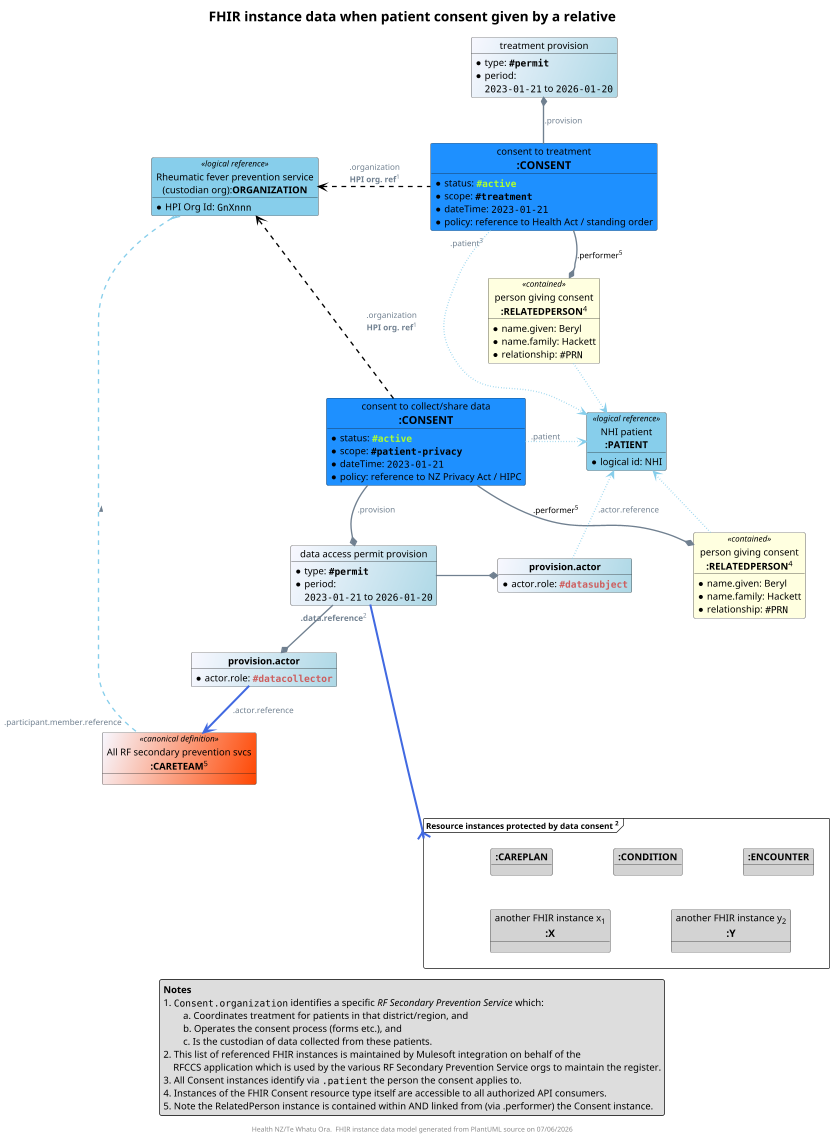 @startuml obj-FHIR-data-consent-givenonbehalf

top to bottom direction
skinparam dpi 200
allow_mixing
scale 400 width

skinparam ActivityDiamondBackgroundColor #RoyalBlue
skinparam ArrowColor #SlateGrey   
skinparam ArrowFontColor #RoyalBlue
skinparam ArrowFontColor #SlateGrey  
skinparam ArrowFontSize 12
skinparam ArrowMessageAlignment left
skinparam BoxPadding 10
skinparam linetype ortho
skinparam nodesep 90
skinparam ranksep 50
skinparam roundcorner 5
skinparam sequenceArrowThickness 2
skinparam TitleFontSize 20

skinparam linetype poly

title FHIR instance data when patient consent given by a relative

!procedure $Coding($Alias,$System,$Code,$Display)
  object "<color:GhostWhite>$System" as $Alias #MediumPurple {
    <color:GhostWhite><size:11>**$Code**-$Display
  }
!endprocedure

object "consent to treatment\n<size:16>**:CONSENT**" as TREATCONSENT #DodgerBlue {
  * status: ""<color:GreenYellow>**#active**""
  * scope: ""**#treatment**""
  * dateTime: ""2023-01-21""
  * policy: reference to Health Act / standing order
}

object "treatment provision" as TP #GhostWhite/LightBlue  {
  * type: **""#permit""**
  * period: 
    ""2023-01-21"" to ""2026-01-20""
}

object "consent to collect/share data\n<size:16>**:CONSENT**" as DATACONSENT #DodgerBlue {
  * status: ""<color:GreenYellow>**#active**""
  * scope: ""**#patient-privacy**""
  * dateTime: ""2023-01-21""
  * policy: reference to NZ Privacy Act / HIPC
}

object "data access permit provision" as DAP #GhostWhite/LightBlue  {
  * type: **""#permit""**
  * period: 
  ""2023-01-21"" to ""2026-01-20""
}

object "person giving consent\n<size:14>**:RELATEDPERSON**<sup>4</sup>" as RP1 <<contained>> #LightYellow {
  * name.given: Beryl
  * name.family: Hackett
  * relationship: ""#PRN""
}

object "person giving consent\n<size:14>**:RELATEDPERSON**<sup>4</sup>" as RP2 <<contained>> #LightYellow {
  * name.given: Beryl
  * name.family: Hackett
  * relationship: ""#PRN""
}

object "All RF secondary prevention svcs\n**:CARETEAM**<sup>5</sup>" as CARETEAM <<canonical definition>> #GhostWhite/OrangeRed

' resources in other repos
object "NHI patient\n**:PATIENT**" as PATIENT <<logical reference>> #SkyBlue {
  * logical id: NHI
}

object "Rheumatic fever prevention service\n(custodian org):**ORGANIZATION**" as HPI <<logical reference>> #SkyBlue {
  * HPI Org Id: ""GnXnnn""
}

object "**provision.actor**" as ORGACTOR #GhostWhite/LightBlue {
  * actor.role: ""<color:#IndianRed>**#datacollector**""
}

object "**provision.actor**" as SUBJECTACTOR #GhostWhite/LightBlue {
  * actor.role: ""<color:#IndianRed>**#datasubject**""
}

frame "<size:12>Resource instances protected by data consent <sup>2</sup>" as COVERED {
'  object "patient's responses\n<size:12>**:QUESTIONNAIRERESPONSE**" as QRC #LightSalmon
  object "<size:14>**:CAREPLAN**" as R1 #LightGray
  object "<size:14>**:CONDITION**" as R2 #LightGray
  object "<size:14>**:ENCOUNTER**" as R3 #LightGray
  object "another FHIR instance x<sub>1</sub>\n**<size:15>:X**" as Another1 #LightGray
  object "another FHIR instance y<sub>2</sub>\n**<size:15>:Y**" as Another2 #LightGray
}

' positioning
TREATCONSENT -[hidden]d- RP1
'TAP -[hidden]d- RP
RP1 -[hidden]d- DATACONSENT
DATACONSENT -[hidden]d- RP2
'RP -[hidden]l-- HPI

' connectors
DAP "**.data.reference**<sup>2</sup>" -[thickness=3,#RoyalBlue]d---{ COVERED 
DAP -r-* SUBJECTACTOR
DAP --* ORGACTOR

RP1 -[dotted,#SkyBlue,norank]---> PATIENT
RP2 -[dotted,#SkyBlue,norank]--> PATIENT

TREATCONSENT -[dashed,#Black]l-> HPI: .organization\n**HPI org. ref**<sup>1</sup>
TREATCONSENT ".patient<sup>3</sup>" -[dotted,#SkyBlue,norank]--> PATIENT
TREATCONSENT -[norank]--* RP1: <color:#Black>.performer<sup>5</sup>
TREATCONSENT -u-* TP : "".provision""

DATACONSENT ".patient" -[dotted,#SkyBlue]r-> PATIENT
DATACONSENT -[norank]--* RP2: <color:#Black>.performer<sup>5</sup>
DATACONSENT -d-* DAP : "".provision""
DATACONSENT -[dashed,#Black]--> HPI: .organization\n**HPI org. ref**<sup>1</sup>

ORGACTOR -[thickness=3,#RoyalBlue]-> CARETEAM: .actor.reference
SUBJECTACTOR  -[dotted,#SkyBlue,norank]--> PATIENT: .actor.reference

CARETEAM "\n.participant.member.reference" -[dashed,#SkyBlue]l-{ HPI: > 

legend bottom
  **Notes**
  1. ""Consent.organization"" identifies a specific //RF Secondary Prevention Service// which:
      \ta. Coordinates treatment for patients in that district/region, and
      \tb. Operates the consent process (forms etc.), and
      \tc. Is the custodian of data collected from these patients.
  2. This list of referenced FHIR instances is maintained by Mulesoft integration on behalf of the  
      RFCCS application which is used by the various RF Secondary Prevention Service orgs to maintain the register.
  3. All Consent instances identify via "".patient"" the person the consent applies to.
  4. Instances of the FHIR Consent resource type itself are accessible to all authorized API consumers.
  5. Note the RelatedPerson instance is contained within AND linked from (via .performer) the Consent instance.
endlegend

footer "Health NZ/Te Whatu Ora.  FHIR instance data model generated from PlantUML source on %date('dd/MM/yyyy')"

@enduml
